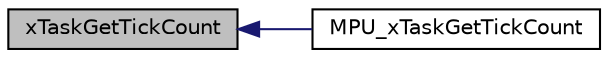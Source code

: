 digraph "xTaskGetTickCount"
{
  edge [fontname="Helvetica",fontsize="10",labelfontname="Helvetica",labelfontsize="10"];
  node [fontname="Helvetica",fontsize="10",shape=record];
  rankdir="LR";
  Node149 [label="xTaskGetTickCount",height=0.2,width=0.4,color="black", fillcolor="grey75", style="filled", fontcolor="black"];
  Node149 -> Node150 [dir="back",color="midnightblue",fontsize="10",style="solid",fontname="Helvetica"];
  Node150 [label="MPU_xTaskGetTickCount",height=0.2,width=0.4,color="black", fillcolor="white", style="filled",URL="$mpu__wrappers_8c.html#a3b24e0327b39b868b91ff031fbdab048"];
}
